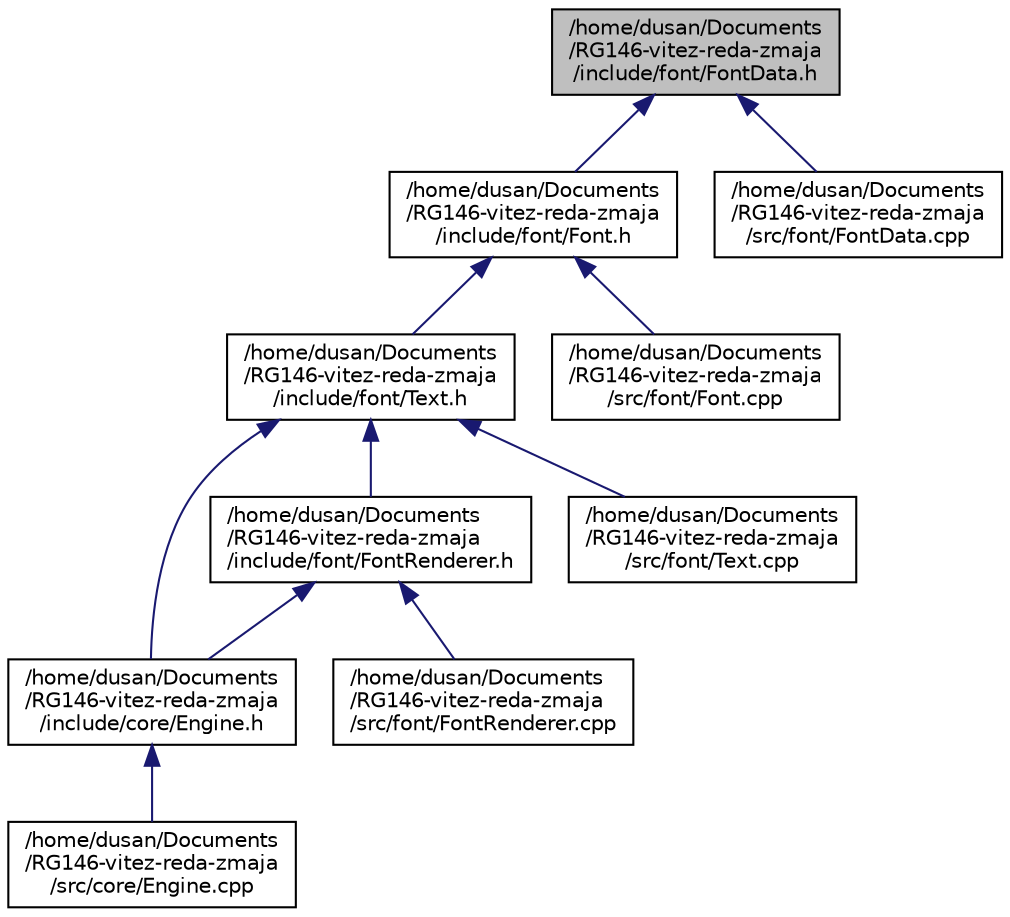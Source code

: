 digraph "/home/dusan/Documents/RG146-vitez-reda-zmaja/include/font/FontData.h"
{
  edge [fontname="Helvetica",fontsize="10",labelfontname="Helvetica",labelfontsize="10"];
  node [fontname="Helvetica",fontsize="10",shape=record];
  Node4 [label="/home/dusan/Documents\l/RG146-vitez-reda-zmaja\l/include/font/FontData.h",height=0.2,width=0.4,color="black", fillcolor="grey75", style="filled", fontcolor="black"];
  Node4 -> Node5 [dir="back",color="midnightblue",fontsize="10",style="solid",fontname="Helvetica"];
  Node5 [label="/home/dusan/Documents\l/RG146-vitez-reda-zmaja\l/include/font/Font.h",height=0.2,width=0.4,color="black", fillcolor="white", style="filled",URL="$Font_8h.html",tooltip="Deklaracija klase Font. "];
  Node5 -> Node6 [dir="back",color="midnightblue",fontsize="10",style="solid",fontname="Helvetica"];
  Node6 [label="/home/dusan/Documents\l/RG146-vitez-reda-zmaja\l/include/font/Text.h",height=0.2,width=0.4,color="black", fillcolor="white", style="filled",URL="$Text_8h.html",tooltip="Deklaracija klase Text. "];
  Node6 -> Node7 [dir="back",color="midnightblue",fontsize="10",style="solid",fontname="Helvetica"];
  Node7 [label="/home/dusan/Documents\l/RG146-vitez-reda-zmaja\l/include/font/FontRenderer.h",height=0.2,width=0.4,color="black", fillcolor="white", style="filled",URL="$FontRenderer_8h.html",tooltip="Deklaracija klase FontRenderer. "];
  Node7 -> Node8 [dir="back",color="midnightblue",fontsize="10",style="solid",fontname="Helvetica"];
  Node8 [label="/home/dusan/Documents\l/RG146-vitez-reda-zmaja\l/include/core/Engine.h",height=0.2,width=0.4,color="black", fillcolor="white", style="filled",URL="$Engine_8h.html",tooltip="Deklaracija klase Engine i deklaracija callback funkcija. "];
  Node8 -> Node9 [dir="back",color="midnightblue",fontsize="10",style="solid",fontname="Helvetica"];
  Node9 [label="/home/dusan/Documents\l/RG146-vitez-reda-zmaja\l/src/core/Engine.cpp",height=0.2,width=0.4,color="black", fillcolor="white", style="filled",URL="$Engine_8cpp.html"];
  Node7 -> Node10 [dir="back",color="midnightblue",fontsize="10",style="solid",fontname="Helvetica"];
  Node10 [label="/home/dusan/Documents\l/RG146-vitez-reda-zmaja\l/src/font/FontRenderer.cpp",height=0.2,width=0.4,color="black", fillcolor="white", style="filled",URL="$FontRenderer_8cpp.html"];
  Node6 -> Node8 [dir="back",color="midnightblue",fontsize="10",style="solid",fontname="Helvetica"];
  Node6 -> Node11 [dir="back",color="midnightblue",fontsize="10",style="solid",fontname="Helvetica"];
  Node11 [label="/home/dusan/Documents\l/RG146-vitez-reda-zmaja\l/src/font/Text.cpp",height=0.2,width=0.4,color="black", fillcolor="white", style="filled",URL="$Text_8cpp.html"];
  Node5 -> Node12 [dir="back",color="midnightblue",fontsize="10",style="solid",fontname="Helvetica"];
  Node12 [label="/home/dusan/Documents\l/RG146-vitez-reda-zmaja\l/src/font/Font.cpp",height=0.2,width=0.4,color="black", fillcolor="white", style="filled",URL="$Font_8cpp.html"];
  Node4 -> Node13 [dir="back",color="midnightblue",fontsize="10",style="solid",fontname="Helvetica"];
  Node13 [label="/home/dusan/Documents\l/RG146-vitez-reda-zmaja\l/src/font/FontData.cpp",height=0.2,width=0.4,color="black", fillcolor="white", style="filled",URL="$FontData_8cpp.html"];
}
